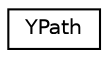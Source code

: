 digraph "Graphical Class Hierarchy"
{
 // LATEX_PDF_SIZE
  edge [fontname="Helvetica",fontsize="10",labelfontname="Helvetica",labelfontsize="10"];
  node [fontname="Helvetica",fontsize="10",shape=record];
  rankdir="LR";
  Node0 [label="YPath",height=0.2,width=0.4,color="black", fillcolor="white", style="filled",URL="$classYPath.html",tooltip=" "];
}
